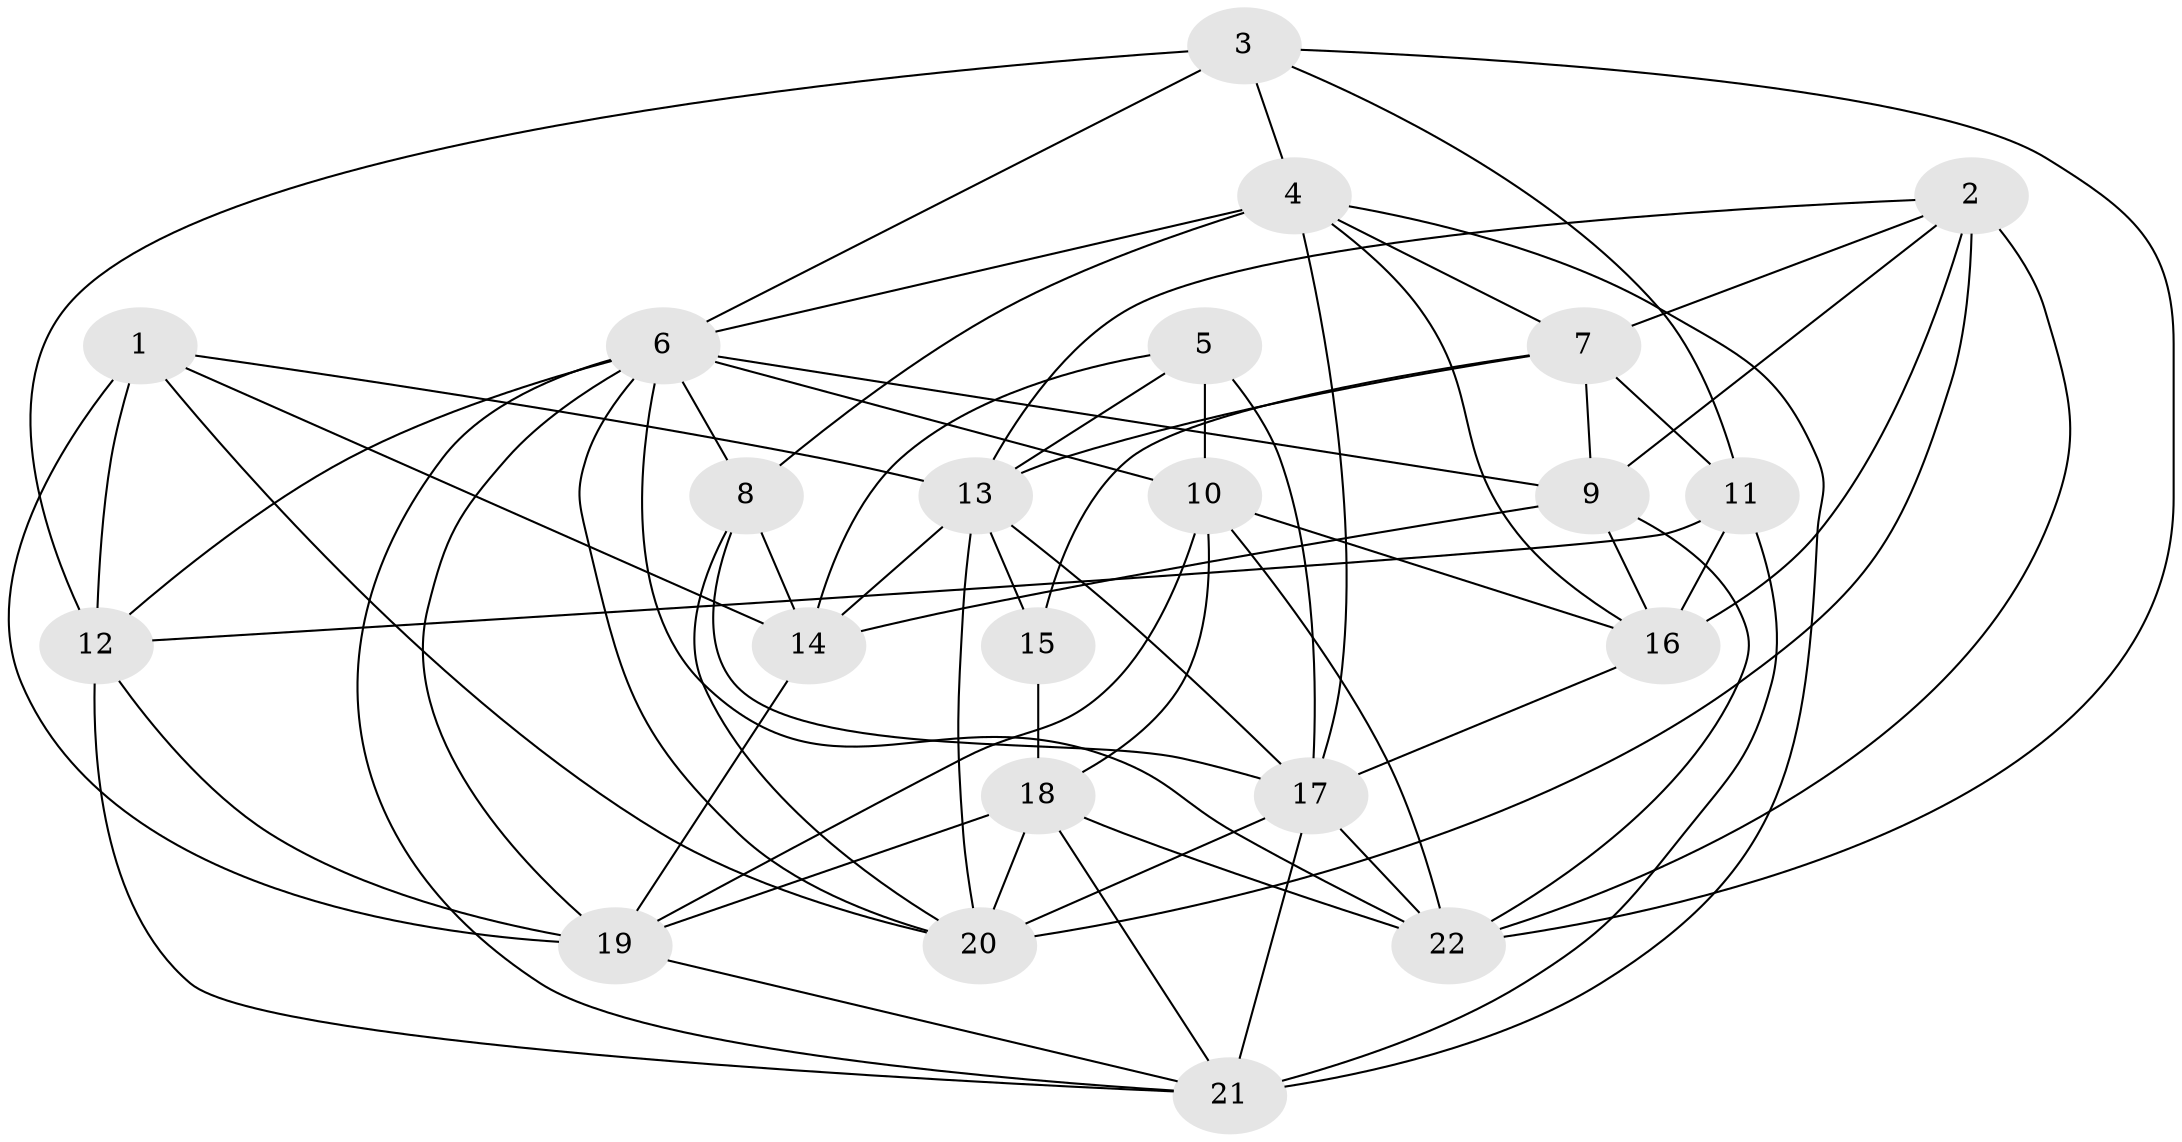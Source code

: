// original degree distribution, {4: 1.0}
// Generated by graph-tools (version 1.1) at 2025/38/03/04/25 23:38:06]
// undirected, 22 vertices, 68 edges
graph export_dot {
  node [color=gray90,style=filled];
  1;
  2;
  3;
  4;
  5;
  6;
  7;
  8;
  9;
  10;
  11;
  12;
  13;
  14;
  15;
  16;
  17;
  18;
  19;
  20;
  21;
  22;
  1 -- 12 [weight=2.0];
  1 -- 13 [weight=1.0];
  1 -- 14 [weight=1.0];
  1 -- 19 [weight=1.0];
  1 -- 20 [weight=1.0];
  2 -- 7 [weight=1.0];
  2 -- 9 [weight=1.0];
  2 -- 13 [weight=1.0];
  2 -- 16 [weight=1.0];
  2 -- 20 [weight=1.0];
  2 -- 22 [weight=1.0];
  3 -- 4 [weight=1.0];
  3 -- 6 [weight=1.0];
  3 -- 11 [weight=1.0];
  3 -- 12 [weight=2.0];
  3 -- 22 [weight=1.0];
  4 -- 6 [weight=1.0];
  4 -- 7 [weight=1.0];
  4 -- 8 [weight=2.0];
  4 -- 16 [weight=1.0];
  4 -- 17 [weight=1.0];
  4 -- 21 [weight=1.0];
  5 -- 10 [weight=2.0];
  5 -- 13 [weight=1.0];
  5 -- 14 [weight=1.0];
  5 -- 17 [weight=2.0];
  6 -- 8 [weight=1.0];
  6 -- 9 [weight=1.0];
  6 -- 10 [weight=1.0];
  6 -- 12 [weight=1.0];
  6 -- 19 [weight=1.0];
  6 -- 20 [weight=1.0];
  6 -- 21 [weight=1.0];
  6 -- 22 [weight=1.0];
  7 -- 9 [weight=2.0];
  7 -- 11 [weight=1.0];
  7 -- 13 [weight=1.0];
  7 -- 15 [weight=2.0];
  8 -- 14 [weight=3.0];
  8 -- 17 [weight=1.0];
  8 -- 20 [weight=1.0];
  9 -- 14 [weight=1.0];
  9 -- 16 [weight=2.0];
  9 -- 22 [weight=1.0];
  10 -- 16 [weight=1.0];
  10 -- 18 [weight=1.0];
  10 -- 19 [weight=2.0];
  10 -- 22 [weight=1.0];
  11 -- 12 [weight=1.0];
  11 -- 16 [weight=2.0];
  11 -- 21 [weight=1.0];
  12 -- 19 [weight=1.0];
  12 -- 21 [weight=1.0];
  13 -- 14 [weight=1.0];
  13 -- 15 [weight=1.0];
  13 -- 17 [weight=1.0];
  13 -- 20 [weight=1.0];
  14 -- 19 [weight=1.0];
  15 -- 18 [weight=3.0];
  16 -- 17 [weight=1.0];
  17 -- 20 [weight=1.0];
  17 -- 21 [weight=2.0];
  17 -- 22 [weight=1.0];
  18 -- 19 [weight=1.0];
  18 -- 20 [weight=2.0];
  18 -- 21 [weight=1.0];
  18 -- 22 [weight=2.0];
  19 -- 21 [weight=1.0];
}
